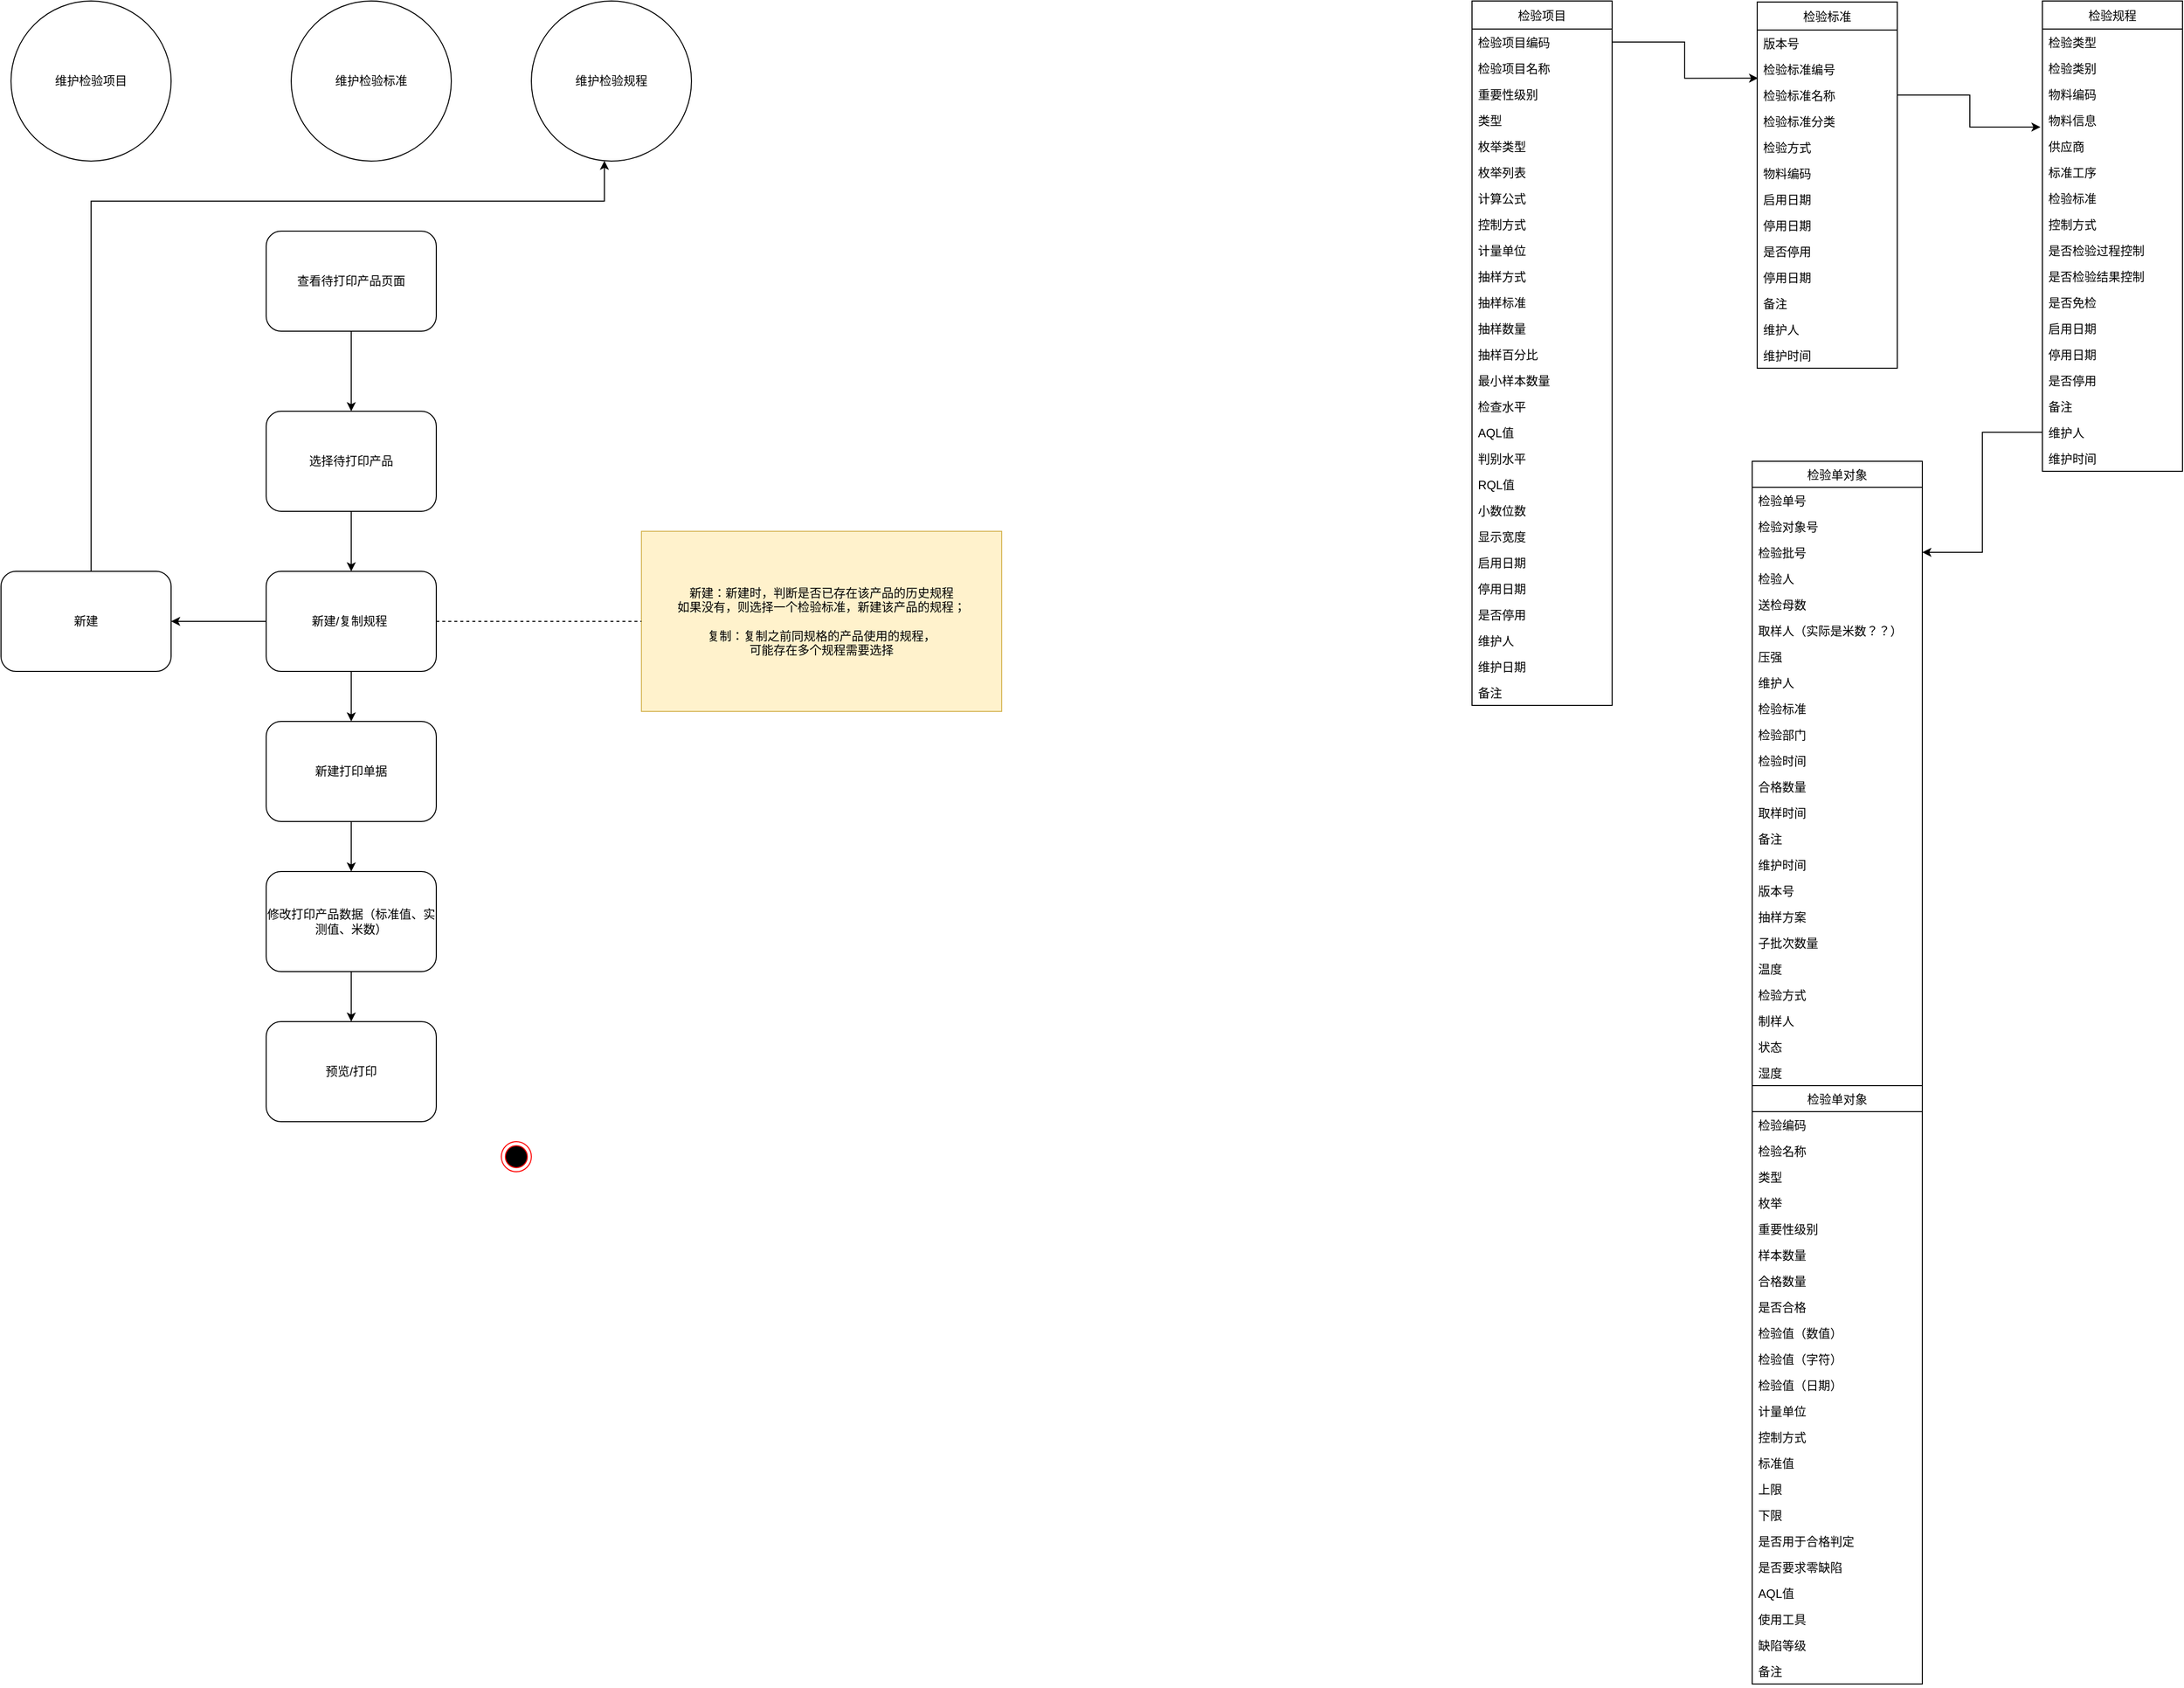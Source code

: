 <mxfile version="11.3.1" type="github" pages="1"><diagram id="yRJw3MfGVrX5ftOfVxAu" name="Page-1"><mxGraphModel dx="1185" dy="662" grid="1" gridSize="10" guides="1" tooltips="1" connect="1" arrows="1" fold="1" page="1" pageScale="1" pageWidth="827" pageHeight="1169" math="0" shadow="0"><root><mxCell id="0"/><mxCell id="1" parent="0"/><mxCell id="pvMwDb80GqinH4Lg2zpV-3" value="检验项目" style="swimlane;fontStyle=0;childLayout=stackLayout;horizontal=1;startSize=28;fillColor=none;horizontalStack=0;resizeParent=1;resizeParentMax=0;resizeLast=0;collapsible=1;marginBottom=0;" vertex="1" parent="1"><mxGeometry x="1540" y="40" width="140" height="704" as="geometry"><mxRectangle x="1540" y="40" width="90" height="26" as="alternateBounds"/></mxGeometry></mxCell><mxCell id="pvMwDb80GqinH4Lg2zpV-4" value="检验项目编码" style="text;strokeColor=none;fillColor=none;align=left;verticalAlign=top;spacingLeft=4;spacingRight=4;overflow=hidden;rotatable=0;points=[[0,0.5],[1,0.5]];portConstraint=eastwest;" vertex="1" parent="pvMwDb80GqinH4Lg2zpV-3"><mxGeometry y="28" width="140" height="26" as="geometry"/></mxCell><mxCell id="pvMwDb80GqinH4Lg2zpV-5" value="检验项目名称" style="text;strokeColor=none;fillColor=none;align=left;verticalAlign=top;spacingLeft=4;spacingRight=4;overflow=hidden;rotatable=0;points=[[0,0.5],[1,0.5]];portConstraint=eastwest;" vertex="1" parent="pvMwDb80GqinH4Lg2zpV-3"><mxGeometry y="54" width="140" height="26" as="geometry"/></mxCell><mxCell id="pvMwDb80GqinH4Lg2zpV-6" value="重要性级别" style="text;strokeColor=none;fillColor=none;align=left;verticalAlign=top;spacingLeft=4;spacingRight=4;overflow=hidden;rotatable=0;points=[[0,0.5],[1,0.5]];portConstraint=eastwest;" vertex="1" parent="pvMwDb80GqinH4Lg2zpV-3"><mxGeometry y="80" width="140" height="26" as="geometry"/></mxCell><mxCell id="pvMwDb80GqinH4Lg2zpV-12" value="类型" style="text;strokeColor=none;fillColor=none;align=left;verticalAlign=top;spacingLeft=4;spacingRight=4;overflow=hidden;rotatable=0;points=[[0,0.5],[1,0.5]];portConstraint=eastwest;" vertex="1" parent="pvMwDb80GqinH4Lg2zpV-3"><mxGeometry y="106" width="140" height="26" as="geometry"/></mxCell><mxCell id="pvMwDb80GqinH4Lg2zpV-13" value="枚举类型" style="text;strokeColor=none;fillColor=none;align=left;verticalAlign=top;spacingLeft=4;spacingRight=4;overflow=hidden;rotatable=0;points=[[0,0.5],[1,0.5]];portConstraint=eastwest;" vertex="1" parent="pvMwDb80GqinH4Lg2zpV-3"><mxGeometry y="132" width="140" height="26" as="geometry"/></mxCell><mxCell id="pvMwDb80GqinH4Lg2zpV-14" value="枚举列表" style="text;strokeColor=none;fillColor=none;align=left;verticalAlign=top;spacingLeft=4;spacingRight=4;overflow=hidden;rotatable=0;points=[[0,0.5],[1,0.5]];portConstraint=eastwest;" vertex="1" parent="pvMwDb80GqinH4Lg2zpV-3"><mxGeometry y="158" width="140" height="26" as="geometry"/></mxCell><mxCell id="pvMwDb80GqinH4Lg2zpV-15" value="计算公式" style="text;strokeColor=none;fillColor=none;align=left;verticalAlign=top;spacingLeft=4;spacingRight=4;overflow=hidden;rotatable=0;points=[[0,0.5],[1,0.5]];portConstraint=eastwest;" vertex="1" parent="pvMwDb80GqinH4Lg2zpV-3"><mxGeometry y="184" width="140" height="26" as="geometry"/></mxCell><mxCell id="pvMwDb80GqinH4Lg2zpV-16" value="控制方式" style="text;strokeColor=none;fillColor=none;align=left;verticalAlign=top;spacingLeft=4;spacingRight=4;overflow=hidden;rotatable=0;points=[[0,0.5],[1,0.5]];portConstraint=eastwest;" vertex="1" parent="pvMwDb80GqinH4Lg2zpV-3"><mxGeometry y="210" width="140" height="26" as="geometry"/></mxCell><mxCell id="pvMwDb80GqinH4Lg2zpV-17" value="计量单位" style="text;strokeColor=none;fillColor=none;align=left;verticalAlign=top;spacingLeft=4;spacingRight=4;overflow=hidden;rotatable=0;points=[[0,0.5],[1,0.5]];portConstraint=eastwest;" vertex="1" parent="pvMwDb80GqinH4Lg2zpV-3"><mxGeometry y="236" width="140" height="26" as="geometry"/></mxCell><mxCell id="pvMwDb80GqinH4Lg2zpV-85" value="抽样方式" style="text;strokeColor=none;fillColor=none;align=left;verticalAlign=top;spacingLeft=4;spacingRight=4;overflow=hidden;rotatable=0;points=[[0,0.5],[1,0.5]];portConstraint=eastwest;" vertex="1" parent="pvMwDb80GqinH4Lg2zpV-3"><mxGeometry y="262" width="140" height="26" as="geometry"/></mxCell><mxCell id="pvMwDb80GqinH4Lg2zpV-86" value="抽样标准" style="text;strokeColor=none;fillColor=none;align=left;verticalAlign=top;spacingLeft=4;spacingRight=4;overflow=hidden;rotatable=0;points=[[0,0.5],[1,0.5]];portConstraint=eastwest;" vertex="1" parent="pvMwDb80GqinH4Lg2zpV-3"><mxGeometry y="288" width="140" height="26" as="geometry"/></mxCell><mxCell id="pvMwDb80GqinH4Lg2zpV-87" value="抽样数量" style="text;strokeColor=none;fillColor=none;align=left;verticalAlign=top;spacingLeft=4;spacingRight=4;overflow=hidden;rotatable=0;points=[[0,0.5],[1,0.5]];portConstraint=eastwest;" vertex="1" parent="pvMwDb80GqinH4Lg2zpV-3"><mxGeometry y="314" width="140" height="26" as="geometry"/></mxCell><mxCell id="pvMwDb80GqinH4Lg2zpV-88" value="抽样百分比" style="text;strokeColor=none;fillColor=none;align=left;verticalAlign=top;spacingLeft=4;spacingRight=4;overflow=hidden;rotatable=0;points=[[0,0.5],[1,0.5]];portConstraint=eastwest;" vertex="1" parent="pvMwDb80GqinH4Lg2zpV-3"><mxGeometry y="340" width="140" height="26" as="geometry"/></mxCell><mxCell id="pvMwDb80GqinH4Lg2zpV-89" value="最小样本数量" style="text;strokeColor=none;fillColor=none;align=left;verticalAlign=top;spacingLeft=4;spacingRight=4;overflow=hidden;rotatable=0;points=[[0,0.5],[1,0.5]];portConstraint=eastwest;" vertex="1" parent="pvMwDb80GqinH4Lg2zpV-3"><mxGeometry y="366" width="140" height="26" as="geometry"/></mxCell><mxCell id="pvMwDb80GqinH4Lg2zpV-90" value="检查水平" style="text;strokeColor=none;fillColor=none;align=left;verticalAlign=top;spacingLeft=4;spacingRight=4;overflow=hidden;rotatable=0;points=[[0,0.5],[1,0.5]];portConstraint=eastwest;" vertex="1" parent="pvMwDb80GqinH4Lg2zpV-3"><mxGeometry y="392" width="140" height="26" as="geometry"/></mxCell><mxCell id="pvMwDb80GqinH4Lg2zpV-91" value="AQL值" style="text;strokeColor=none;fillColor=none;align=left;verticalAlign=top;spacingLeft=4;spacingRight=4;overflow=hidden;rotatable=0;points=[[0,0.5],[1,0.5]];portConstraint=eastwest;" vertex="1" parent="pvMwDb80GqinH4Lg2zpV-3"><mxGeometry y="418" width="140" height="26" as="geometry"/></mxCell><mxCell id="pvMwDb80GqinH4Lg2zpV-92" value="判别水平" style="text;strokeColor=none;fillColor=none;align=left;verticalAlign=top;spacingLeft=4;spacingRight=4;overflow=hidden;rotatable=0;points=[[0,0.5],[1,0.5]];portConstraint=eastwest;" vertex="1" parent="pvMwDb80GqinH4Lg2zpV-3"><mxGeometry y="444" width="140" height="26" as="geometry"/></mxCell><mxCell id="pvMwDb80GqinH4Lg2zpV-93" value="RQL值" style="text;strokeColor=none;fillColor=none;align=left;verticalAlign=top;spacingLeft=4;spacingRight=4;overflow=hidden;rotatable=0;points=[[0,0.5],[1,0.5]];portConstraint=eastwest;" vertex="1" parent="pvMwDb80GqinH4Lg2zpV-3"><mxGeometry y="470" width="140" height="26" as="geometry"/></mxCell><mxCell id="pvMwDb80GqinH4Lg2zpV-94" value="小数位数" style="text;strokeColor=none;fillColor=none;align=left;verticalAlign=top;spacingLeft=4;spacingRight=4;overflow=hidden;rotatable=0;points=[[0,0.5],[1,0.5]];portConstraint=eastwest;" vertex="1" parent="pvMwDb80GqinH4Lg2zpV-3"><mxGeometry y="496" width="140" height="26" as="geometry"/></mxCell><mxCell id="pvMwDb80GqinH4Lg2zpV-95" value="显示宽度" style="text;strokeColor=none;fillColor=none;align=left;verticalAlign=top;spacingLeft=4;spacingRight=4;overflow=hidden;rotatable=0;points=[[0,0.5],[1,0.5]];portConstraint=eastwest;" vertex="1" parent="pvMwDb80GqinH4Lg2zpV-3"><mxGeometry y="522" width="140" height="26" as="geometry"/></mxCell><mxCell id="pvMwDb80GqinH4Lg2zpV-96" value="启用日期" style="text;strokeColor=none;fillColor=none;align=left;verticalAlign=top;spacingLeft=4;spacingRight=4;overflow=hidden;rotatable=0;points=[[0,0.5],[1,0.5]];portConstraint=eastwest;" vertex="1" parent="pvMwDb80GqinH4Lg2zpV-3"><mxGeometry y="548" width="140" height="26" as="geometry"/></mxCell><mxCell id="pvMwDb80GqinH4Lg2zpV-97" value="停用日期" style="text;strokeColor=none;fillColor=none;align=left;verticalAlign=top;spacingLeft=4;spacingRight=4;overflow=hidden;rotatable=0;points=[[0,0.5],[1,0.5]];portConstraint=eastwest;" vertex="1" parent="pvMwDb80GqinH4Lg2zpV-3"><mxGeometry y="574" width="140" height="26" as="geometry"/></mxCell><mxCell id="pvMwDb80GqinH4Lg2zpV-98" value="是否停用" style="text;strokeColor=none;fillColor=none;align=left;verticalAlign=top;spacingLeft=4;spacingRight=4;overflow=hidden;rotatable=0;points=[[0,0.5],[1,0.5]];portConstraint=eastwest;" vertex="1" parent="pvMwDb80GqinH4Lg2zpV-3"><mxGeometry y="600" width="140" height="26" as="geometry"/></mxCell><mxCell id="pvMwDb80GqinH4Lg2zpV-99" value="维护人" style="text;strokeColor=none;fillColor=none;align=left;verticalAlign=top;spacingLeft=4;spacingRight=4;overflow=hidden;rotatable=0;points=[[0,0.5],[1,0.5]];portConstraint=eastwest;" vertex="1" parent="pvMwDb80GqinH4Lg2zpV-3"><mxGeometry y="626" width="140" height="26" as="geometry"/></mxCell><mxCell id="pvMwDb80GqinH4Lg2zpV-100" value="维护日期" style="text;strokeColor=none;fillColor=none;align=left;verticalAlign=top;spacingLeft=4;spacingRight=4;overflow=hidden;rotatable=0;points=[[0,0.5],[1,0.5]];portConstraint=eastwest;" vertex="1" parent="pvMwDb80GqinH4Lg2zpV-3"><mxGeometry y="652" width="140" height="26" as="geometry"/></mxCell><mxCell id="pvMwDb80GqinH4Lg2zpV-101" value="备注" style="text;strokeColor=none;fillColor=none;align=left;verticalAlign=top;spacingLeft=4;spacingRight=4;overflow=hidden;rotatable=0;points=[[0,0.5],[1,0.5]];portConstraint=eastwest;" vertex="1" parent="pvMwDb80GqinH4Lg2zpV-3"><mxGeometry y="678" width="140" height="26" as="geometry"/></mxCell><mxCell id="NYGYwTDS8O_oadzmm9lU-1" value="维护检验项目" style="ellipse;whiteSpace=wrap;html=1;aspect=fixed;" parent="1" vertex="1"><mxGeometry x="80" y="40" width="160" height="160" as="geometry"/></mxCell><mxCell id="NYGYwTDS8O_oadzmm9lU-2" value="维护检验标准" style="ellipse;whiteSpace=wrap;html=1;aspect=fixed;" parent="1" vertex="1"><mxGeometry x="360" y="40" width="160" height="160" as="geometry"/></mxCell><mxCell id="NYGYwTDS8O_oadzmm9lU-3" value="维护检验规程" style="ellipse;whiteSpace=wrap;html=1;aspect=fixed;" parent="1" vertex="1"><mxGeometry x="600" y="40" width="160" height="160" as="geometry"/></mxCell><mxCell id="NYGYwTDS8O_oadzmm9lU-7" style="edgeStyle=orthogonalEdgeStyle;rounded=0;orthogonalLoop=1;jettySize=auto;html=1;exitX=0.5;exitY=1;exitDx=0;exitDy=0;" parent="1" source="NYGYwTDS8O_oadzmm9lU-4" target="NYGYwTDS8O_oadzmm9lU-6" edge="1"><mxGeometry relative="1" as="geometry"/></mxCell><mxCell id="NYGYwTDS8O_oadzmm9lU-4" value="查看待打印产品页面" style="rounded=1;whiteSpace=wrap;html=1;" parent="1" vertex="1"><mxGeometry x="335" y="270" width="170" height="100" as="geometry"/></mxCell><mxCell id="NYGYwTDS8O_oadzmm9lU-9" style="edgeStyle=orthogonalEdgeStyle;rounded=0;orthogonalLoop=1;jettySize=auto;html=1;exitX=0.5;exitY=1;exitDx=0;exitDy=0;" parent="1" source="NYGYwTDS8O_oadzmm9lU-6" target="NYGYwTDS8O_oadzmm9lU-8" edge="1"><mxGeometry relative="1" as="geometry"/></mxCell><mxCell id="NYGYwTDS8O_oadzmm9lU-6" value="选择待打印产品" style="rounded=1;whiteSpace=wrap;html=1;" parent="1" vertex="1"><mxGeometry x="335" y="450" width="170" height="100" as="geometry"/></mxCell><mxCell id="NYGYwTDS8O_oadzmm9lU-18" style="edgeStyle=orthogonalEdgeStyle;rounded=0;orthogonalLoop=1;jettySize=auto;html=1;exitX=0.5;exitY=1;exitDx=0;exitDy=0;" parent="1" source="NYGYwTDS8O_oadzmm9lU-8" target="NYGYwTDS8O_oadzmm9lU-15" edge="1"><mxGeometry relative="1" as="geometry"/></mxCell><mxCell id="NYGYwTDS8O_oadzmm9lU-22" style="edgeStyle=orthogonalEdgeStyle;rounded=0;orthogonalLoop=1;jettySize=auto;html=1;exitX=0;exitY=0.5;exitDx=0;exitDy=0;entryX=1;entryY=0.5;entryDx=0;entryDy=0;" parent="1" source="NYGYwTDS8O_oadzmm9lU-8" target="NYGYwTDS8O_oadzmm9lU-21" edge="1"><mxGeometry relative="1" as="geometry"/></mxCell><mxCell id="NYGYwTDS8O_oadzmm9lU-8" value="新建/复制规程&amp;nbsp;" style="rounded=1;whiteSpace=wrap;html=1;" parent="1" vertex="1"><mxGeometry x="335" y="610" width="170" height="100" as="geometry"/></mxCell><mxCell id="NYGYwTDS8O_oadzmm9lU-11" value="新建：新建时，判断是否已存在该产品的历史规程&lt;br&gt;如果没有，则选择一个检验标准，新建该产品的规程；&lt;br&gt;&lt;br&gt;复制：复制之前同规格的产品使用的规程，&lt;br&gt;可能存在多个规程需要选择" style="rounded=0;whiteSpace=wrap;html=1;fillColor=#fff2cc;strokeColor=#d6b656;" parent="1" vertex="1"><mxGeometry x="710" y="570" width="360" height="180" as="geometry"/></mxCell><mxCell id="NYGYwTDS8O_oadzmm9lU-14" value="" style="endArrow=none;dashed=1;html=1;exitX=1;exitY=0.5;exitDx=0;exitDy=0;" parent="1" source="NYGYwTDS8O_oadzmm9lU-8" target="NYGYwTDS8O_oadzmm9lU-11" edge="1"><mxGeometry width="50" height="50" relative="1" as="geometry"><mxPoint x="530" y="700" as="sourcePoint"/><mxPoint x="580" y="650" as="targetPoint"/></mxGeometry></mxCell><mxCell id="pvMwDb80GqinH4Lg2zpV-21" style="edgeStyle=orthogonalEdgeStyle;rounded=0;orthogonalLoop=1;jettySize=auto;html=1;exitX=0.5;exitY=1;exitDx=0;exitDy=0;entryX=0.5;entryY=0;entryDx=0;entryDy=0;" edge="1" parent="1" source="NYGYwTDS8O_oadzmm9lU-15" target="pvMwDb80GqinH4Lg2zpV-18"><mxGeometry relative="1" as="geometry"/></mxCell><mxCell id="NYGYwTDS8O_oadzmm9lU-15" value="新建打印单据" style="rounded=1;whiteSpace=wrap;html=1;" parent="1" vertex="1"><mxGeometry x="335" y="760" width="170" height="100" as="geometry"/></mxCell><mxCell id="NYGYwTDS8O_oadzmm9lU-19" value="预览/打印" style="rounded=1;whiteSpace=wrap;html=1;" parent="1" vertex="1"><mxGeometry x="335" y="1060" width="170" height="100" as="geometry"/></mxCell><mxCell id="NYGYwTDS8O_oadzmm9lU-23" style="edgeStyle=orthogonalEdgeStyle;rounded=0;orthogonalLoop=1;jettySize=auto;html=1;exitX=0.5;exitY=0;exitDx=0;exitDy=0;" parent="1" source="NYGYwTDS8O_oadzmm9lU-21" target="NYGYwTDS8O_oadzmm9lU-3" edge="1"><mxGeometry relative="1" as="geometry"><Array as="points"><mxPoint x="160" y="610"/><mxPoint x="160" y="240"/><mxPoint x="673" y="240"/></Array></mxGeometry></mxCell><mxCell id="NYGYwTDS8O_oadzmm9lU-21" value="新建" style="rounded=1;whiteSpace=wrap;html=1;" parent="1" vertex="1"><mxGeometry x="70" y="610" width="170" height="100" as="geometry"/></mxCell><mxCell id="pvMwDb80GqinH4Lg2zpV-22" style="edgeStyle=orthogonalEdgeStyle;rounded=0;orthogonalLoop=1;jettySize=auto;html=1;exitX=0.5;exitY=1;exitDx=0;exitDy=0;entryX=0.5;entryY=0;entryDx=0;entryDy=0;" edge="1" parent="1" source="pvMwDb80GqinH4Lg2zpV-18" target="NYGYwTDS8O_oadzmm9lU-19"><mxGeometry relative="1" as="geometry"/></mxCell><mxCell id="pvMwDb80GqinH4Lg2zpV-18" value="修改打印产品数据（标准值、实测值、米数）" style="rounded=1;whiteSpace=wrap;html=1;" vertex="1" parent="1"><mxGeometry x="335" y="910" width="170" height="100" as="geometry"/></mxCell><mxCell id="pvMwDb80GqinH4Lg2zpV-60" value="检验单对象" style="swimlane;fontStyle=0;childLayout=stackLayout;horizontal=1;startSize=26;fillColor=none;horizontalStack=0;resizeParent=1;resizeParentMax=0;resizeLast=0;collapsible=1;marginBottom=0;" vertex="1" parent="1"><mxGeometry x="1820" y="500" width="170" height="1222" as="geometry"><mxRectangle x="1820" y="500" width="90" height="26" as="alternateBounds"/></mxGeometry></mxCell><mxCell id="pvMwDb80GqinH4Lg2zpV-61" value="检验单号" style="text;strokeColor=none;fillColor=none;align=left;verticalAlign=top;spacingLeft=4;spacingRight=4;overflow=hidden;rotatable=0;points=[[0,0.5],[1,0.5]];portConstraint=eastwest;" vertex="1" parent="pvMwDb80GqinH4Lg2zpV-60"><mxGeometry y="26" width="170" height="26" as="geometry"/></mxCell><mxCell id="pvMwDb80GqinH4Lg2zpV-62" value="检验对象号" style="text;strokeColor=none;fillColor=none;align=left;verticalAlign=top;spacingLeft=4;spacingRight=4;overflow=hidden;rotatable=0;points=[[0,0.5],[1,0.5]];portConstraint=eastwest;" vertex="1" parent="pvMwDb80GqinH4Lg2zpV-60"><mxGeometry y="52" width="170" height="26" as="geometry"/></mxCell><mxCell id="pvMwDb80GqinH4Lg2zpV-63" value="检验批号" style="text;strokeColor=none;fillColor=none;align=left;verticalAlign=top;spacingLeft=4;spacingRight=4;overflow=hidden;rotatable=0;points=[[0,0.5],[1,0.5]];portConstraint=eastwest;" vertex="1" parent="pvMwDb80GqinH4Lg2zpV-60"><mxGeometry y="78" width="170" height="26" as="geometry"/></mxCell><mxCell id="pvMwDb80GqinH4Lg2zpV-64" value="检验人" style="text;strokeColor=none;fillColor=none;align=left;verticalAlign=top;spacingLeft=4;spacingRight=4;overflow=hidden;rotatable=0;points=[[0,0.5],[1,0.5]];portConstraint=eastwest;" vertex="1" parent="pvMwDb80GqinH4Lg2zpV-60"><mxGeometry y="104" width="170" height="26" as="geometry"/></mxCell><mxCell id="pvMwDb80GqinH4Lg2zpV-65" value="送检母数" style="text;strokeColor=none;fillColor=none;align=left;verticalAlign=top;spacingLeft=4;spacingRight=4;overflow=hidden;rotatable=0;points=[[0,0.5],[1,0.5]];portConstraint=eastwest;" vertex="1" parent="pvMwDb80GqinH4Lg2zpV-60"><mxGeometry y="130" width="170" height="26" as="geometry"/></mxCell><mxCell id="pvMwDb80GqinH4Lg2zpV-66" value="取样人（实际是米数？？）" style="text;strokeColor=none;fillColor=none;align=left;verticalAlign=top;spacingLeft=4;spacingRight=4;overflow=hidden;rotatable=0;points=[[0,0.5],[1,0.5]];portConstraint=eastwest;" vertex="1" parent="pvMwDb80GqinH4Lg2zpV-60"><mxGeometry y="156" width="170" height="26" as="geometry"/></mxCell><mxCell id="pvMwDb80GqinH4Lg2zpV-67" value="压强" style="text;strokeColor=none;fillColor=none;align=left;verticalAlign=top;spacingLeft=4;spacingRight=4;overflow=hidden;rotatable=0;points=[[0,0.5],[1,0.5]];portConstraint=eastwest;" vertex="1" parent="pvMwDb80GqinH4Lg2zpV-60"><mxGeometry y="182" width="170" height="26" as="geometry"/></mxCell><mxCell id="pvMwDb80GqinH4Lg2zpV-68" value="维护人" style="text;strokeColor=none;fillColor=none;align=left;verticalAlign=top;spacingLeft=4;spacingRight=4;overflow=hidden;rotatable=0;points=[[0,0.5],[1,0.5]];portConstraint=eastwest;" vertex="1" parent="pvMwDb80GqinH4Lg2zpV-60"><mxGeometry y="208" width="170" height="26" as="geometry"/></mxCell><mxCell id="pvMwDb80GqinH4Lg2zpV-69" value="检验标准" style="text;strokeColor=none;fillColor=none;align=left;verticalAlign=top;spacingLeft=4;spacingRight=4;overflow=hidden;rotatable=0;points=[[0,0.5],[1,0.5]];portConstraint=eastwest;" vertex="1" parent="pvMwDb80GqinH4Lg2zpV-60"><mxGeometry y="234" width="170" height="26" as="geometry"/></mxCell><mxCell id="pvMwDb80GqinH4Lg2zpV-70" value="检验部门" style="text;strokeColor=none;fillColor=none;align=left;verticalAlign=top;spacingLeft=4;spacingRight=4;overflow=hidden;rotatable=0;points=[[0,0.5],[1,0.5]];portConstraint=eastwest;" vertex="1" parent="pvMwDb80GqinH4Lg2zpV-60"><mxGeometry y="260" width="170" height="26" as="geometry"/></mxCell><mxCell id="pvMwDb80GqinH4Lg2zpV-71" value="检验时间" style="text;strokeColor=none;fillColor=none;align=left;verticalAlign=top;spacingLeft=4;spacingRight=4;overflow=hidden;rotatable=0;points=[[0,0.5],[1,0.5]];portConstraint=eastwest;" vertex="1" parent="pvMwDb80GqinH4Lg2zpV-60"><mxGeometry y="286" width="170" height="26" as="geometry"/></mxCell><mxCell id="pvMwDb80GqinH4Lg2zpV-72" value="合格数量" style="text;strokeColor=none;fillColor=none;align=left;verticalAlign=top;spacingLeft=4;spacingRight=4;overflow=hidden;rotatable=0;points=[[0,0.5],[1,0.5]];portConstraint=eastwest;" vertex="1" parent="pvMwDb80GqinH4Lg2zpV-60"><mxGeometry y="312" width="170" height="26" as="geometry"/></mxCell><mxCell id="pvMwDb80GqinH4Lg2zpV-73" value="取样时间" style="text;strokeColor=none;fillColor=none;align=left;verticalAlign=top;spacingLeft=4;spacingRight=4;overflow=hidden;rotatable=0;points=[[0,0.5],[1,0.5]];portConstraint=eastwest;" vertex="1" parent="pvMwDb80GqinH4Lg2zpV-60"><mxGeometry y="338" width="170" height="26" as="geometry"/></mxCell><mxCell id="pvMwDb80GqinH4Lg2zpV-74" value="备注" style="text;strokeColor=none;fillColor=none;align=left;verticalAlign=top;spacingLeft=4;spacingRight=4;overflow=hidden;rotatable=0;points=[[0,0.5],[1,0.5]];portConstraint=eastwest;" vertex="1" parent="pvMwDb80GqinH4Lg2zpV-60"><mxGeometry y="364" width="170" height="26" as="geometry"/></mxCell><mxCell id="pvMwDb80GqinH4Lg2zpV-75" value="维护时间" style="text;strokeColor=none;fillColor=none;align=left;verticalAlign=top;spacingLeft=4;spacingRight=4;overflow=hidden;rotatable=0;points=[[0,0.5],[1,0.5]];portConstraint=eastwest;" vertex="1" parent="pvMwDb80GqinH4Lg2zpV-60"><mxGeometry y="390" width="170" height="26" as="geometry"/></mxCell><mxCell id="pvMwDb80GqinH4Lg2zpV-76" value="版本号" style="text;strokeColor=none;fillColor=none;align=left;verticalAlign=top;spacingLeft=4;spacingRight=4;overflow=hidden;rotatable=0;points=[[0,0.5],[1,0.5]];portConstraint=eastwest;" vertex="1" parent="pvMwDb80GqinH4Lg2zpV-60"><mxGeometry y="416" width="170" height="26" as="geometry"/></mxCell><mxCell id="pvMwDb80GqinH4Lg2zpV-77" value="抽样方案" style="text;strokeColor=none;fillColor=none;align=left;verticalAlign=top;spacingLeft=4;spacingRight=4;overflow=hidden;rotatable=0;points=[[0,0.5],[1,0.5]];portConstraint=eastwest;" vertex="1" parent="pvMwDb80GqinH4Lg2zpV-60"><mxGeometry y="442" width="170" height="26" as="geometry"/></mxCell><mxCell id="pvMwDb80GqinH4Lg2zpV-78" value="子批次数量" style="text;strokeColor=none;fillColor=none;align=left;verticalAlign=top;spacingLeft=4;spacingRight=4;overflow=hidden;rotatable=0;points=[[0,0.5],[1,0.5]];portConstraint=eastwest;" vertex="1" parent="pvMwDb80GqinH4Lg2zpV-60"><mxGeometry y="468" width="170" height="26" as="geometry"/></mxCell><mxCell id="pvMwDb80GqinH4Lg2zpV-79" value="温度" style="text;strokeColor=none;fillColor=none;align=left;verticalAlign=top;spacingLeft=4;spacingRight=4;overflow=hidden;rotatable=0;points=[[0,0.5],[1,0.5]];portConstraint=eastwest;" vertex="1" parent="pvMwDb80GqinH4Lg2zpV-60"><mxGeometry y="494" width="170" height="26" as="geometry"/></mxCell><mxCell id="pvMwDb80GqinH4Lg2zpV-80" value="检验方式" style="text;strokeColor=none;fillColor=none;align=left;verticalAlign=top;spacingLeft=4;spacingRight=4;overflow=hidden;rotatable=0;points=[[0,0.5],[1,0.5]];portConstraint=eastwest;" vertex="1" parent="pvMwDb80GqinH4Lg2zpV-60"><mxGeometry y="520" width="170" height="26" as="geometry"/></mxCell><mxCell id="pvMwDb80GqinH4Lg2zpV-81" value="制样人" style="text;strokeColor=none;fillColor=none;align=left;verticalAlign=top;spacingLeft=4;spacingRight=4;overflow=hidden;rotatable=0;points=[[0,0.5],[1,0.5]];portConstraint=eastwest;" vertex="1" parent="pvMwDb80GqinH4Lg2zpV-60"><mxGeometry y="546" width="170" height="26" as="geometry"/></mxCell><mxCell id="pvMwDb80GqinH4Lg2zpV-82" value="状态" style="text;strokeColor=none;fillColor=none;align=left;verticalAlign=top;spacingLeft=4;spacingRight=4;overflow=hidden;rotatable=0;points=[[0,0.5],[1,0.5]];portConstraint=eastwest;" vertex="1" parent="pvMwDb80GqinH4Lg2zpV-60"><mxGeometry y="572" width="170" height="26" as="geometry"/></mxCell><mxCell id="pvMwDb80GqinH4Lg2zpV-83" value="湿度" style="text;strokeColor=none;fillColor=none;align=left;verticalAlign=top;spacingLeft=4;spacingRight=4;overflow=hidden;rotatable=0;points=[[0,0.5],[1,0.5]];portConstraint=eastwest;" vertex="1" parent="pvMwDb80GqinH4Lg2zpV-60"><mxGeometry y="598" width="170" height="26" as="geometry"/></mxCell><mxCell id="pvMwDb80GqinH4Lg2zpV-24" value="检验单对象" style="swimlane;fontStyle=0;childLayout=stackLayout;horizontal=1;startSize=26;fillColor=none;horizontalStack=0;resizeParent=1;resizeParentMax=0;resizeLast=0;collapsible=1;marginBottom=0;" vertex="1" parent="pvMwDb80GqinH4Lg2zpV-60"><mxGeometry y="624" width="170" height="598" as="geometry"><mxRectangle y="624" width="170" height="26" as="alternateBounds"/></mxGeometry></mxCell><mxCell id="pvMwDb80GqinH4Lg2zpV-25" value="检验编码" style="text;strokeColor=none;fillColor=none;align=left;verticalAlign=top;spacingLeft=4;spacingRight=4;overflow=hidden;rotatable=0;points=[[0,0.5],[1,0.5]];portConstraint=eastwest;" vertex="1" parent="pvMwDb80GqinH4Lg2zpV-24"><mxGeometry y="26" width="170" height="26" as="geometry"/></mxCell><mxCell id="pvMwDb80GqinH4Lg2zpV-26" value="检验名称" style="text;strokeColor=none;fillColor=none;align=left;verticalAlign=top;spacingLeft=4;spacingRight=4;overflow=hidden;rotatable=0;points=[[0,0.5],[1,0.5]];portConstraint=eastwest;" vertex="1" parent="pvMwDb80GqinH4Lg2zpV-24"><mxGeometry y="52" width="170" height="26" as="geometry"/></mxCell><mxCell id="pvMwDb80GqinH4Lg2zpV-27" value="类型" style="text;strokeColor=none;fillColor=none;align=left;verticalAlign=top;spacingLeft=4;spacingRight=4;overflow=hidden;rotatable=0;points=[[0,0.5],[1,0.5]];portConstraint=eastwest;" vertex="1" parent="pvMwDb80GqinH4Lg2zpV-24"><mxGeometry y="78" width="170" height="26" as="geometry"/></mxCell><mxCell id="pvMwDb80GqinH4Lg2zpV-28" value="枚举" style="text;strokeColor=none;fillColor=none;align=left;verticalAlign=top;spacingLeft=4;spacingRight=4;overflow=hidden;rotatable=0;points=[[0,0.5],[1,0.5]];portConstraint=eastwest;" vertex="1" parent="pvMwDb80GqinH4Lg2zpV-24"><mxGeometry y="104" width="170" height="26" as="geometry"/></mxCell><mxCell id="pvMwDb80GqinH4Lg2zpV-29" value="重要性级别" style="text;strokeColor=none;fillColor=none;align=left;verticalAlign=top;spacingLeft=4;spacingRight=4;overflow=hidden;rotatable=0;points=[[0,0.5],[1,0.5]];portConstraint=eastwest;" vertex="1" parent="pvMwDb80GqinH4Lg2zpV-24"><mxGeometry y="130" width="170" height="26" as="geometry"/></mxCell><mxCell id="pvMwDb80GqinH4Lg2zpV-30" value="样本数量" style="text;strokeColor=none;fillColor=none;align=left;verticalAlign=top;spacingLeft=4;spacingRight=4;overflow=hidden;rotatable=0;points=[[0,0.5],[1,0.5]];portConstraint=eastwest;" vertex="1" parent="pvMwDb80GqinH4Lg2zpV-24"><mxGeometry y="156" width="170" height="26" as="geometry"/></mxCell><mxCell id="pvMwDb80GqinH4Lg2zpV-31" value="合格数量" style="text;strokeColor=none;fillColor=none;align=left;verticalAlign=top;spacingLeft=4;spacingRight=4;overflow=hidden;rotatable=0;points=[[0,0.5],[1,0.5]];portConstraint=eastwest;" vertex="1" parent="pvMwDb80GqinH4Lg2zpV-24"><mxGeometry y="182" width="170" height="26" as="geometry"/></mxCell><mxCell id="pvMwDb80GqinH4Lg2zpV-32" value="是否合格" style="text;strokeColor=none;fillColor=none;align=left;verticalAlign=top;spacingLeft=4;spacingRight=4;overflow=hidden;rotatable=0;points=[[0,0.5],[1,0.5]];portConstraint=eastwest;" vertex="1" parent="pvMwDb80GqinH4Lg2zpV-24"><mxGeometry y="208" width="170" height="26" as="geometry"/></mxCell><mxCell id="pvMwDb80GqinH4Lg2zpV-33" value="检验值（数值）" style="text;strokeColor=none;fillColor=none;align=left;verticalAlign=top;spacingLeft=4;spacingRight=4;overflow=hidden;rotatable=0;points=[[0,0.5],[1,0.5]];portConstraint=eastwest;" vertex="1" parent="pvMwDb80GqinH4Lg2zpV-24"><mxGeometry y="234" width="170" height="26" as="geometry"/></mxCell><mxCell id="pvMwDb80GqinH4Lg2zpV-34" value="检验值（字符）" style="text;strokeColor=none;fillColor=none;align=left;verticalAlign=top;spacingLeft=4;spacingRight=4;overflow=hidden;rotatable=0;points=[[0,0.5],[1,0.5]];portConstraint=eastwest;" vertex="1" parent="pvMwDb80GqinH4Lg2zpV-24"><mxGeometry y="260" width="170" height="26" as="geometry"/></mxCell><mxCell id="pvMwDb80GqinH4Lg2zpV-35" value="检验值（日期）" style="text;strokeColor=none;fillColor=none;align=left;verticalAlign=top;spacingLeft=4;spacingRight=4;overflow=hidden;rotatable=0;points=[[0,0.5],[1,0.5]];portConstraint=eastwest;" vertex="1" parent="pvMwDb80GqinH4Lg2zpV-24"><mxGeometry y="286" width="170" height="26" as="geometry"/></mxCell><mxCell id="pvMwDb80GqinH4Lg2zpV-36" value="计量单位" style="text;strokeColor=none;fillColor=none;align=left;verticalAlign=top;spacingLeft=4;spacingRight=4;overflow=hidden;rotatable=0;points=[[0,0.5],[1,0.5]];portConstraint=eastwest;" vertex="1" parent="pvMwDb80GqinH4Lg2zpV-24"><mxGeometry y="312" width="170" height="26" as="geometry"/></mxCell><mxCell id="pvMwDb80GqinH4Lg2zpV-50" value="控制方式" style="text;strokeColor=none;fillColor=none;align=left;verticalAlign=top;spacingLeft=4;spacingRight=4;overflow=hidden;rotatable=0;points=[[0,0.5],[1,0.5]];portConstraint=eastwest;" vertex="1" parent="pvMwDb80GqinH4Lg2zpV-24"><mxGeometry y="338" width="170" height="26" as="geometry"/></mxCell><mxCell id="pvMwDb80GqinH4Lg2zpV-51" value="标准值" style="text;strokeColor=none;fillColor=none;align=left;verticalAlign=top;spacingLeft=4;spacingRight=4;overflow=hidden;rotatable=0;points=[[0,0.5],[1,0.5]];portConstraint=eastwest;" vertex="1" parent="pvMwDb80GqinH4Lg2zpV-24"><mxGeometry y="364" width="170" height="26" as="geometry"/></mxCell><mxCell id="pvMwDb80GqinH4Lg2zpV-52" value="上限" style="text;strokeColor=none;fillColor=none;align=left;verticalAlign=top;spacingLeft=4;spacingRight=4;overflow=hidden;rotatable=0;points=[[0,0.5],[1,0.5]];portConstraint=eastwest;" vertex="1" parent="pvMwDb80GqinH4Lg2zpV-24"><mxGeometry y="390" width="170" height="26" as="geometry"/></mxCell><mxCell id="pvMwDb80GqinH4Lg2zpV-53" value="下限" style="text;strokeColor=none;fillColor=none;align=left;verticalAlign=top;spacingLeft=4;spacingRight=4;overflow=hidden;rotatable=0;points=[[0,0.5],[1,0.5]];portConstraint=eastwest;" vertex="1" parent="pvMwDb80GqinH4Lg2zpV-24"><mxGeometry y="416" width="170" height="26" as="geometry"/></mxCell><mxCell id="pvMwDb80GqinH4Lg2zpV-54" value="是否用于合格判定" style="text;strokeColor=none;fillColor=none;align=left;verticalAlign=top;spacingLeft=4;spacingRight=4;overflow=hidden;rotatable=0;points=[[0,0.5],[1,0.5]];portConstraint=eastwest;" vertex="1" parent="pvMwDb80GqinH4Lg2zpV-24"><mxGeometry y="442" width="170" height="26" as="geometry"/></mxCell><mxCell id="pvMwDb80GqinH4Lg2zpV-55" value="是否要求零缺陷" style="text;strokeColor=none;fillColor=none;align=left;verticalAlign=top;spacingLeft=4;spacingRight=4;overflow=hidden;rotatable=0;points=[[0,0.5],[1,0.5]];portConstraint=eastwest;" vertex="1" parent="pvMwDb80GqinH4Lg2zpV-24"><mxGeometry y="468" width="170" height="26" as="geometry"/></mxCell><mxCell id="pvMwDb80GqinH4Lg2zpV-56" value="AQL值" style="text;strokeColor=none;fillColor=none;align=left;verticalAlign=top;spacingLeft=4;spacingRight=4;overflow=hidden;rotatable=0;points=[[0,0.5],[1,0.5]];portConstraint=eastwest;" vertex="1" parent="pvMwDb80GqinH4Lg2zpV-24"><mxGeometry y="494" width="170" height="26" as="geometry"/></mxCell><mxCell id="pvMwDb80GqinH4Lg2zpV-57" value="使用工具" style="text;strokeColor=none;fillColor=none;align=left;verticalAlign=top;spacingLeft=4;spacingRight=4;overflow=hidden;rotatable=0;points=[[0,0.5],[1,0.5]];portConstraint=eastwest;" vertex="1" parent="pvMwDb80GqinH4Lg2zpV-24"><mxGeometry y="520" width="170" height="26" as="geometry"/></mxCell><mxCell id="pvMwDb80GqinH4Lg2zpV-58" value="缺陷等级" style="text;strokeColor=none;fillColor=none;align=left;verticalAlign=top;spacingLeft=4;spacingRight=4;overflow=hidden;rotatable=0;points=[[0,0.5],[1,0.5]];portConstraint=eastwest;" vertex="1" parent="pvMwDb80GqinH4Lg2zpV-24"><mxGeometry y="546" width="170" height="26" as="geometry"/></mxCell><mxCell id="pvMwDb80GqinH4Lg2zpV-59" value="备注" style="text;strokeColor=none;fillColor=none;align=left;verticalAlign=top;spacingLeft=4;spacingRight=4;overflow=hidden;rotatable=0;points=[[0,0.5],[1,0.5]];portConstraint=eastwest;" vertex="1" parent="pvMwDb80GqinH4Lg2zpV-24"><mxGeometry y="572" width="170" height="26" as="geometry"/></mxCell><mxCell id="pvMwDb80GqinH4Lg2zpV-84" value="" style="ellipse;html=1;shape=endState;fillColor=#000000;strokeColor=#ff0000;" vertex="1" parent="1"><mxGeometry x="570" y="1180" width="30" height="30" as="geometry"/></mxCell><mxCell id="pvMwDb80GqinH4Lg2zpV-102" value="检验规程" style="swimlane;fontStyle=0;childLayout=stackLayout;horizontal=1;startSize=28;fillColor=none;horizontalStack=0;resizeParent=1;resizeParentMax=0;resizeLast=0;collapsible=1;marginBottom=0;" vertex="1" parent="1"><mxGeometry x="2110" y="40" width="140" height="470" as="geometry"><mxRectangle x="2110" y="40" width="90" height="26" as="alternateBounds"/></mxGeometry></mxCell><mxCell id="pvMwDb80GqinH4Lg2zpV-103" value="检验类型" style="text;strokeColor=none;fillColor=none;align=left;verticalAlign=top;spacingLeft=4;spacingRight=4;overflow=hidden;rotatable=0;points=[[0,0.5],[1,0.5]];portConstraint=eastwest;" vertex="1" parent="pvMwDb80GqinH4Lg2zpV-102"><mxGeometry y="28" width="140" height="26" as="geometry"/></mxCell><mxCell id="pvMwDb80GqinH4Lg2zpV-104" value="检验类别" style="text;strokeColor=none;fillColor=none;align=left;verticalAlign=top;spacingLeft=4;spacingRight=4;overflow=hidden;rotatable=0;points=[[0,0.5],[1,0.5]];portConstraint=eastwest;" vertex="1" parent="pvMwDb80GqinH4Lg2zpV-102"><mxGeometry y="54" width="140" height="26" as="geometry"/></mxCell><mxCell id="pvMwDb80GqinH4Lg2zpV-105" value="物料编码" style="text;strokeColor=none;fillColor=none;align=left;verticalAlign=top;spacingLeft=4;spacingRight=4;overflow=hidden;rotatable=0;points=[[0,0.5],[1,0.5]];portConstraint=eastwest;" vertex="1" parent="pvMwDb80GqinH4Lg2zpV-102"><mxGeometry y="80" width="140" height="26" as="geometry"/></mxCell><mxCell id="pvMwDb80GqinH4Lg2zpV-106" value="物料信息" style="text;strokeColor=none;fillColor=none;align=left;verticalAlign=top;spacingLeft=4;spacingRight=4;overflow=hidden;rotatable=0;points=[[0,0.5],[1,0.5]];portConstraint=eastwest;" vertex="1" parent="pvMwDb80GqinH4Lg2zpV-102"><mxGeometry y="106" width="140" height="26" as="geometry"/></mxCell><mxCell id="pvMwDb80GqinH4Lg2zpV-107" value="供应商" style="text;strokeColor=none;fillColor=none;align=left;verticalAlign=top;spacingLeft=4;spacingRight=4;overflow=hidden;rotatable=0;points=[[0,0.5],[1,0.5]];portConstraint=eastwest;" vertex="1" parent="pvMwDb80GqinH4Lg2zpV-102"><mxGeometry y="132" width="140" height="26" as="geometry"/></mxCell><mxCell id="pvMwDb80GqinH4Lg2zpV-108" value="标准工序" style="text;strokeColor=none;fillColor=none;align=left;verticalAlign=top;spacingLeft=4;spacingRight=4;overflow=hidden;rotatable=0;points=[[0,0.5],[1,0.5]];portConstraint=eastwest;" vertex="1" parent="pvMwDb80GqinH4Lg2zpV-102"><mxGeometry y="158" width="140" height="26" as="geometry"/></mxCell><mxCell id="pvMwDb80GqinH4Lg2zpV-109" value="检验标准" style="text;strokeColor=none;fillColor=none;align=left;verticalAlign=top;spacingLeft=4;spacingRight=4;overflow=hidden;rotatable=0;points=[[0,0.5],[1,0.5]];portConstraint=eastwest;" vertex="1" parent="pvMwDb80GqinH4Lg2zpV-102"><mxGeometry y="184" width="140" height="26" as="geometry"/></mxCell><mxCell id="pvMwDb80GqinH4Lg2zpV-110" value="控制方式" style="text;strokeColor=none;fillColor=none;align=left;verticalAlign=top;spacingLeft=4;spacingRight=4;overflow=hidden;rotatable=0;points=[[0,0.5],[1,0.5]];portConstraint=eastwest;" vertex="1" parent="pvMwDb80GqinH4Lg2zpV-102"><mxGeometry y="210" width="140" height="26" as="geometry"/></mxCell><mxCell id="pvMwDb80GqinH4Lg2zpV-111" value="是否检验过程控制" style="text;strokeColor=none;fillColor=none;align=left;verticalAlign=top;spacingLeft=4;spacingRight=4;overflow=hidden;rotatable=0;points=[[0,0.5],[1,0.5]];portConstraint=eastwest;" vertex="1" parent="pvMwDb80GqinH4Lg2zpV-102"><mxGeometry y="236" width="140" height="26" as="geometry"/></mxCell><mxCell id="pvMwDb80GqinH4Lg2zpV-112" value="是否检验结果控制" style="text;strokeColor=none;fillColor=none;align=left;verticalAlign=top;spacingLeft=4;spacingRight=4;overflow=hidden;rotatable=0;points=[[0,0.5],[1,0.5]];portConstraint=eastwest;" vertex="1" parent="pvMwDb80GqinH4Lg2zpV-102"><mxGeometry y="262" width="140" height="26" as="geometry"/></mxCell><mxCell id="pvMwDb80GqinH4Lg2zpV-113" value="是否免检" style="text;strokeColor=none;fillColor=none;align=left;verticalAlign=top;spacingLeft=4;spacingRight=4;overflow=hidden;rotatable=0;points=[[0,0.5],[1,0.5]];portConstraint=eastwest;" vertex="1" parent="pvMwDb80GqinH4Lg2zpV-102"><mxGeometry y="288" width="140" height="26" as="geometry"/></mxCell><mxCell id="pvMwDb80GqinH4Lg2zpV-114" value="启用日期" style="text;strokeColor=none;fillColor=none;align=left;verticalAlign=top;spacingLeft=4;spacingRight=4;overflow=hidden;rotatable=0;points=[[0,0.5],[1,0.5]];portConstraint=eastwest;" vertex="1" parent="pvMwDb80GqinH4Lg2zpV-102"><mxGeometry y="314" width="140" height="26" as="geometry"/></mxCell><mxCell id="pvMwDb80GqinH4Lg2zpV-115" value="停用日期" style="text;strokeColor=none;fillColor=none;align=left;verticalAlign=top;spacingLeft=4;spacingRight=4;overflow=hidden;rotatable=0;points=[[0,0.5],[1,0.5]];portConstraint=eastwest;" vertex="1" parent="pvMwDb80GqinH4Lg2zpV-102"><mxGeometry y="340" width="140" height="26" as="geometry"/></mxCell><mxCell id="pvMwDb80GqinH4Lg2zpV-116" value="是否停用" style="text;strokeColor=none;fillColor=none;align=left;verticalAlign=top;spacingLeft=4;spacingRight=4;overflow=hidden;rotatable=0;points=[[0,0.5],[1,0.5]];portConstraint=eastwest;" vertex="1" parent="pvMwDb80GqinH4Lg2zpV-102"><mxGeometry y="366" width="140" height="26" as="geometry"/></mxCell><mxCell id="pvMwDb80GqinH4Lg2zpV-117" value="备注" style="text;strokeColor=none;fillColor=none;align=left;verticalAlign=top;spacingLeft=4;spacingRight=4;overflow=hidden;rotatable=0;points=[[0,0.5],[1,0.5]];portConstraint=eastwest;" vertex="1" parent="pvMwDb80GqinH4Lg2zpV-102"><mxGeometry y="392" width="140" height="26" as="geometry"/></mxCell><mxCell id="pvMwDb80GqinH4Lg2zpV-118" value="维护人" style="text;strokeColor=none;fillColor=none;align=left;verticalAlign=top;spacingLeft=4;spacingRight=4;overflow=hidden;rotatable=0;points=[[0,0.5],[1,0.5]];portConstraint=eastwest;" vertex="1" parent="pvMwDb80GqinH4Lg2zpV-102"><mxGeometry y="418" width="140" height="26" as="geometry"/></mxCell><mxCell id="pvMwDb80GqinH4Lg2zpV-119" value="维护时间" style="text;strokeColor=none;fillColor=none;align=left;verticalAlign=top;spacingLeft=4;spacingRight=4;overflow=hidden;rotatable=0;points=[[0,0.5],[1,0.5]];portConstraint=eastwest;" vertex="1" parent="pvMwDb80GqinH4Lg2zpV-102"><mxGeometry y="444" width="140" height="26" as="geometry"/></mxCell><mxCell id="pvMwDb80GqinH4Lg2zpV-129" value="检验标准" style="swimlane;fontStyle=0;childLayout=stackLayout;horizontal=1;startSize=28;fillColor=none;horizontalStack=0;resizeParent=1;resizeParentMax=0;resizeLast=0;collapsible=1;marginBottom=0;" vertex="1" parent="1"><mxGeometry x="1825" y="41" width="140" height="366" as="geometry"><mxRectangle x="1825" y="41" width="90" height="26" as="alternateBounds"/></mxGeometry></mxCell><mxCell id="pvMwDb80GqinH4Lg2zpV-130" value="版本号" style="text;strokeColor=none;fillColor=none;align=left;verticalAlign=top;spacingLeft=4;spacingRight=4;overflow=hidden;rotatable=0;points=[[0,0.5],[1,0.5]];portConstraint=eastwest;" vertex="1" parent="pvMwDb80GqinH4Lg2zpV-129"><mxGeometry y="28" width="140" height="26" as="geometry"/></mxCell><mxCell id="pvMwDb80GqinH4Lg2zpV-131" value="检验标准编号" style="text;strokeColor=none;fillColor=none;align=left;verticalAlign=top;spacingLeft=4;spacingRight=4;overflow=hidden;rotatable=0;points=[[0,0.5],[1,0.5]];portConstraint=eastwest;" vertex="1" parent="pvMwDb80GqinH4Lg2zpV-129"><mxGeometry y="54" width="140" height="26" as="geometry"/></mxCell><mxCell id="pvMwDb80GqinH4Lg2zpV-132" value="检验标准名称" style="text;strokeColor=none;fillColor=none;align=left;verticalAlign=top;spacingLeft=4;spacingRight=4;overflow=hidden;rotatable=0;points=[[0,0.5],[1,0.5]];portConstraint=eastwest;" vertex="1" parent="pvMwDb80GqinH4Lg2zpV-129"><mxGeometry y="80" width="140" height="26" as="geometry"/></mxCell><mxCell id="pvMwDb80GqinH4Lg2zpV-133" value="检验标准分类" style="text;strokeColor=none;fillColor=none;align=left;verticalAlign=top;spacingLeft=4;spacingRight=4;overflow=hidden;rotatable=0;points=[[0,0.5],[1,0.5]];portConstraint=eastwest;" vertex="1" parent="pvMwDb80GqinH4Lg2zpV-129"><mxGeometry y="106" width="140" height="26" as="geometry"/></mxCell><mxCell id="pvMwDb80GqinH4Lg2zpV-134" value="检验方式" style="text;strokeColor=none;fillColor=none;align=left;verticalAlign=top;spacingLeft=4;spacingRight=4;overflow=hidden;rotatable=0;points=[[0,0.5],[1,0.5]];portConstraint=eastwest;" vertex="1" parent="pvMwDb80GqinH4Lg2zpV-129"><mxGeometry y="132" width="140" height="26" as="geometry"/></mxCell><mxCell id="pvMwDb80GqinH4Lg2zpV-135" value="物料编码" style="text;strokeColor=none;fillColor=none;align=left;verticalAlign=top;spacingLeft=4;spacingRight=4;overflow=hidden;rotatable=0;points=[[0,0.5],[1,0.5]];portConstraint=eastwest;" vertex="1" parent="pvMwDb80GqinH4Lg2zpV-129"><mxGeometry y="158" width="140" height="26" as="geometry"/></mxCell><mxCell id="pvMwDb80GqinH4Lg2zpV-136" value="启用日期" style="text;strokeColor=none;fillColor=none;align=left;verticalAlign=top;spacingLeft=4;spacingRight=4;overflow=hidden;rotatable=0;points=[[0,0.5],[1,0.5]];portConstraint=eastwest;" vertex="1" parent="pvMwDb80GqinH4Lg2zpV-129"><mxGeometry y="184" width="140" height="26" as="geometry"/></mxCell><mxCell id="pvMwDb80GqinH4Lg2zpV-142" value="停用日期" style="text;strokeColor=none;fillColor=none;align=left;verticalAlign=top;spacingLeft=4;spacingRight=4;overflow=hidden;rotatable=0;points=[[0,0.5],[1,0.5]];portConstraint=eastwest;" vertex="1" parent="pvMwDb80GqinH4Lg2zpV-129"><mxGeometry y="210" width="140" height="26" as="geometry"/></mxCell><mxCell id="pvMwDb80GqinH4Lg2zpV-143" value="是否停用" style="text;strokeColor=none;fillColor=none;align=left;verticalAlign=top;spacingLeft=4;spacingRight=4;overflow=hidden;rotatable=0;points=[[0,0.5],[1,0.5]];portConstraint=eastwest;" vertex="1" parent="pvMwDb80GqinH4Lg2zpV-129"><mxGeometry y="236" width="140" height="26" as="geometry"/></mxCell><mxCell id="pvMwDb80GqinH4Lg2zpV-147" value="停用日期" style="text;strokeColor=none;fillColor=none;align=left;verticalAlign=top;spacingLeft=4;spacingRight=4;overflow=hidden;rotatable=0;points=[[0,0.5],[1,0.5]];portConstraint=eastwest;" vertex="1" parent="pvMwDb80GqinH4Lg2zpV-129"><mxGeometry y="262" width="140" height="26" as="geometry"/></mxCell><mxCell id="pvMwDb80GqinH4Lg2zpV-144" value="备注" style="text;strokeColor=none;fillColor=none;align=left;verticalAlign=top;spacingLeft=4;spacingRight=4;overflow=hidden;rotatable=0;points=[[0,0.5],[1,0.5]];portConstraint=eastwest;" vertex="1" parent="pvMwDb80GqinH4Lg2zpV-129"><mxGeometry y="288" width="140" height="26" as="geometry"/></mxCell><mxCell id="pvMwDb80GqinH4Lg2zpV-145" value="维护人" style="text;strokeColor=none;fillColor=none;align=left;verticalAlign=top;spacingLeft=4;spacingRight=4;overflow=hidden;rotatable=0;points=[[0,0.5],[1,0.5]];portConstraint=eastwest;" vertex="1" parent="pvMwDb80GqinH4Lg2zpV-129"><mxGeometry y="314" width="140" height="26" as="geometry"/></mxCell><mxCell id="pvMwDb80GqinH4Lg2zpV-146" value="维护时间" style="text;strokeColor=none;fillColor=none;align=left;verticalAlign=top;spacingLeft=4;spacingRight=4;overflow=hidden;rotatable=0;points=[[0,0.5],[1,0.5]];portConstraint=eastwest;" vertex="1" parent="pvMwDb80GqinH4Lg2zpV-129"><mxGeometry y="340" width="140" height="26" as="geometry"/></mxCell><mxCell id="pvMwDb80GqinH4Lg2zpV-149" style="edgeStyle=orthogonalEdgeStyle;rounded=0;orthogonalLoop=1;jettySize=auto;html=1;exitX=1;exitY=0.5;exitDx=0;exitDy=0;entryX=-0.014;entryY=0.769;entryDx=0;entryDy=0;entryPerimeter=0;" edge="1" parent="1" source="pvMwDb80GqinH4Lg2zpV-132" target="pvMwDb80GqinH4Lg2zpV-106"><mxGeometry relative="1" as="geometry"/></mxCell><mxCell id="pvMwDb80GqinH4Lg2zpV-150" style="edgeStyle=orthogonalEdgeStyle;rounded=0;orthogonalLoop=1;jettySize=auto;html=1;exitX=1;exitY=0.5;exitDx=0;exitDy=0;entryX=0.006;entryY=0.853;entryDx=0;entryDy=0;entryPerimeter=0;" edge="1" parent="1" source="pvMwDb80GqinH4Lg2zpV-4" target="pvMwDb80GqinH4Lg2zpV-131"><mxGeometry relative="1" as="geometry"><mxPoint x="1820" y="119" as="targetPoint"/></mxGeometry></mxCell><mxCell id="pvMwDb80GqinH4Lg2zpV-151" style="edgeStyle=orthogonalEdgeStyle;rounded=0;orthogonalLoop=1;jettySize=auto;html=1;exitX=0;exitY=0.5;exitDx=0;exitDy=0;entryX=1;entryY=0.5;entryDx=0;entryDy=0;" edge="1" parent="1" source="pvMwDb80GqinH4Lg2zpV-118" target="pvMwDb80GqinH4Lg2zpV-63"><mxGeometry relative="1" as="geometry"/></mxCell></root></mxGraphModel></diagram></mxfile>